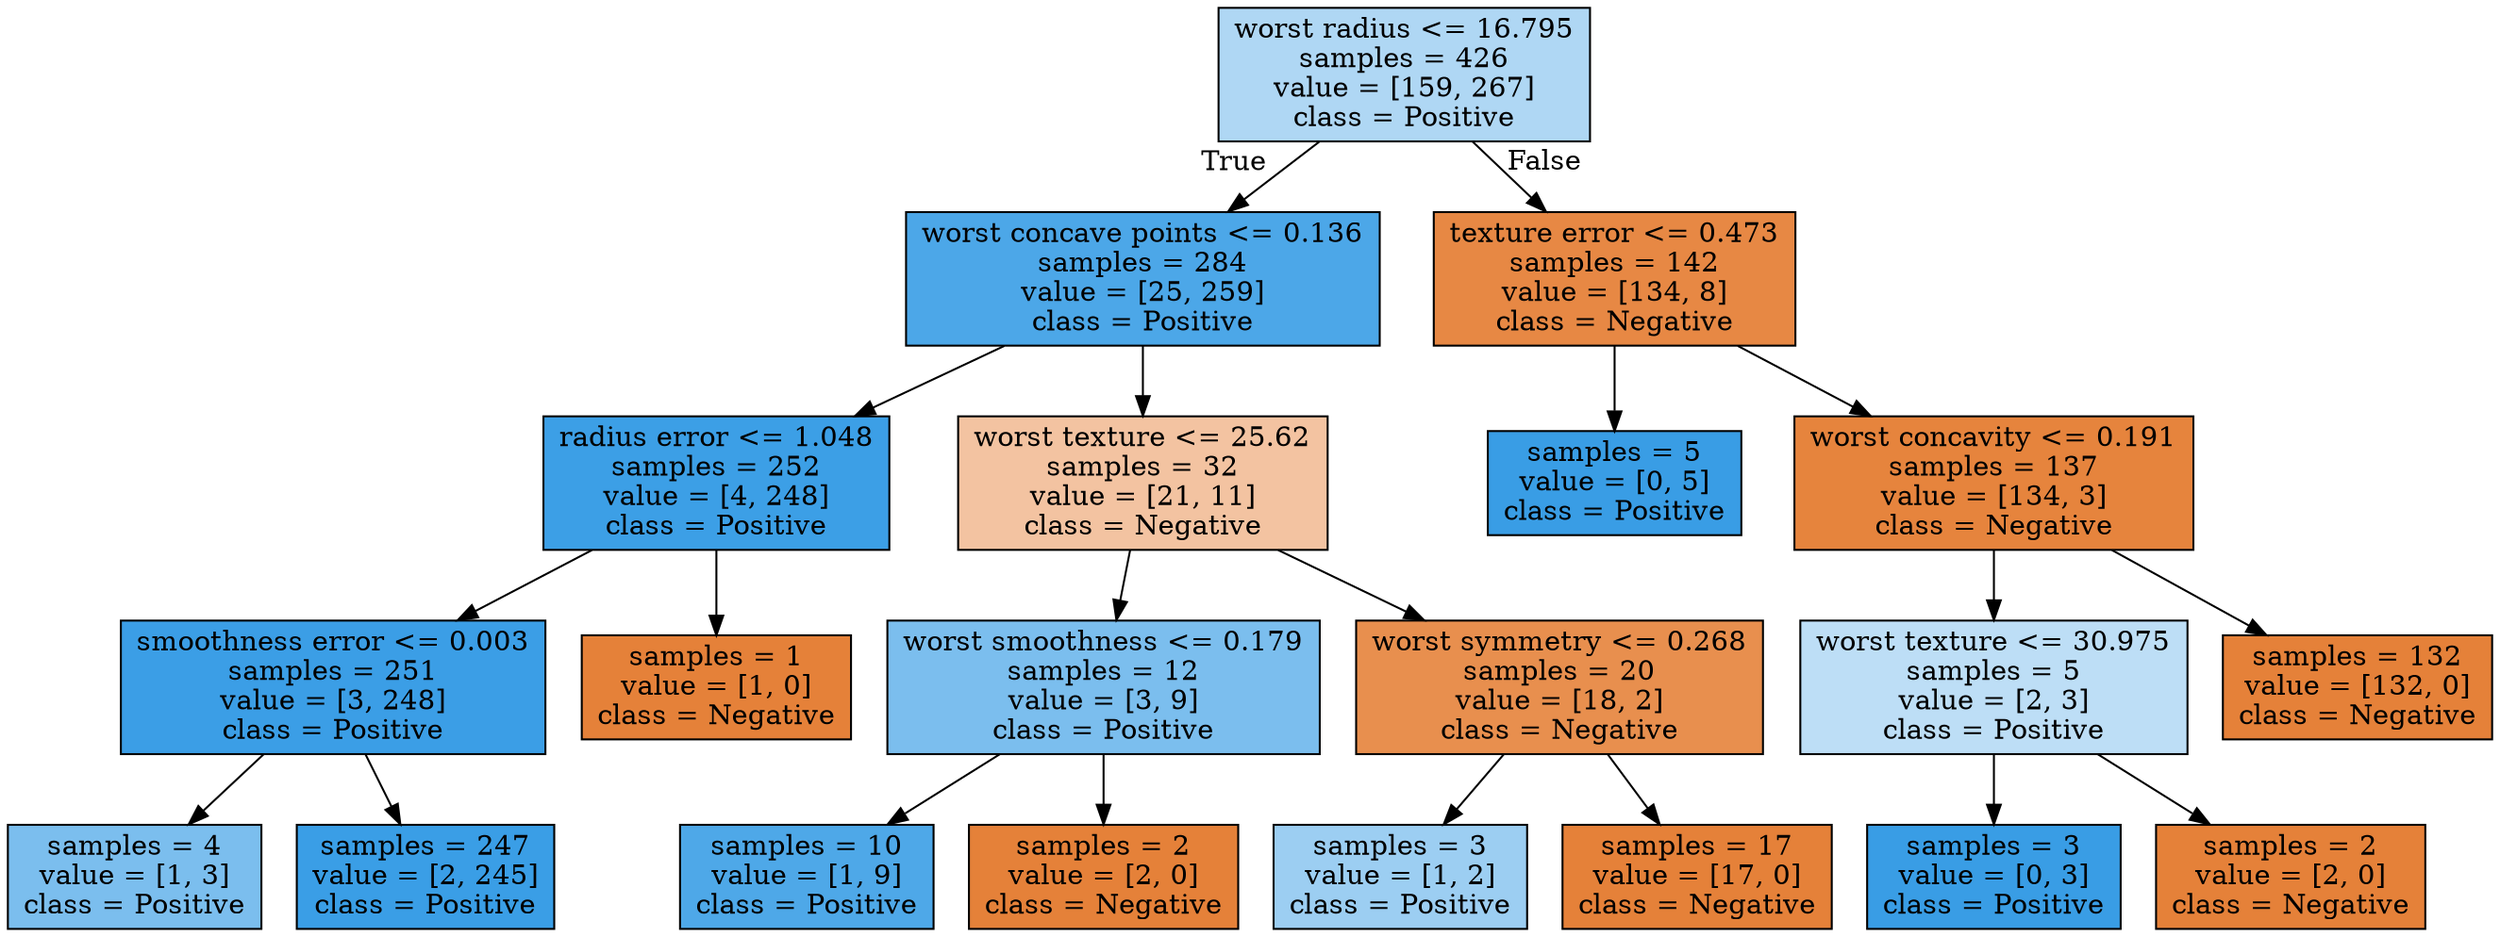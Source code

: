 digraph Tree {
node [shape=box, style="filled", color="black"] ;
0 [label="worst radius <= 16.795\nsamples = 426\nvalue = [159, 267]\nclass = Positive", fillcolor="#399de567"] ;
1 [label="worst concave points <= 0.136\nsamples = 284\nvalue = [25, 259]\nclass = Positive", fillcolor="#399de5e6"] ;
0 -> 1 [labeldistance=2.5, labelangle=45, headlabel="True"] ;
2 [label="radius error <= 1.048\nsamples = 252\nvalue = [4, 248]\nclass = Positive", fillcolor="#399de5fb"] ;
1 -> 2 ;
3 [label="smoothness error <= 0.003\nsamples = 251\nvalue = [3, 248]\nclass = Positive", fillcolor="#399de5fc"] ;
2 -> 3 ;
4 [label="samples = 4\nvalue = [1, 3]\nclass = Positive", fillcolor="#399de5aa"] ;
3 -> 4 ;
5 [label="samples = 247\nvalue = [2, 245]\nclass = Positive", fillcolor="#399de5fd"] ;
3 -> 5 ;
6 [label="samples = 1\nvalue = [1, 0]\nclass = Negative", fillcolor="#e58139ff"] ;
2 -> 6 ;
7 [label="worst texture <= 25.62\nsamples = 32\nvalue = [21, 11]\nclass = Negative", fillcolor="#e5813979"] ;
1 -> 7 ;
8 [label="worst smoothness <= 0.179\nsamples = 12\nvalue = [3, 9]\nclass = Positive", fillcolor="#399de5aa"] ;
7 -> 8 ;
9 [label="samples = 10\nvalue = [1, 9]\nclass = Positive", fillcolor="#399de5e3"] ;
8 -> 9 ;
10 [label="samples = 2\nvalue = [2, 0]\nclass = Negative", fillcolor="#e58139ff"] ;
8 -> 10 ;
11 [label="worst symmetry <= 0.268\nsamples = 20\nvalue = [18, 2]\nclass = Negative", fillcolor="#e58139e3"] ;
7 -> 11 ;
12 [label="samples = 3\nvalue = [1, 2]\nclass = Positive", fillcolor="#399de57f"] ;
11 -> 12 ;
13 [label="samples = 17\nvalue = [17, 0]\nclass = Negative", fillcolor="#e58139ff"] ;
11 -> 13 ;
14 [label="texture error <= 0.473\nsamples = 142\nvalue = [134, 8]\nclass = Negative", fillcolor="#e58139f0"] ;
0 -> 14 [labeldistance=2.5, labelangle=-45, headlabel="False"] ;
15 [label="samples = 5\nvalue = [0, 5]\nclass = Positive", fillcolor="#399de5ff"] ;
14 -> 15 ;
16 [label="worst concavity <= 0.191\nsamples = 137\nvalue = [134, 3]\nclass = Negative", fillcolor="#e58139f9"] ;
14 -> 16 ;
17 [label="worst texture <= 30.975\nsamples = 5\nvalue = [2, 3]\nclass = Positive", fillcolor="#399de555"] ;
16 -> 17 ;
18 [label="samples = 3\nvalue = [0, 3]\nclass = Positive", fillcolor="#399de5ff"] ;
17 -> 18 ;
19 [label="samples = 2\nvalue = [2, 0]\nclass = Negative", fillcolor="#e58139ff"] ;
17 -> 19 ;
20 [label="samples = 132\nvalue = [132, 0]\nclass = Negative", fillcolor="#e58139ff"] ;
16 -> 20 ;
}